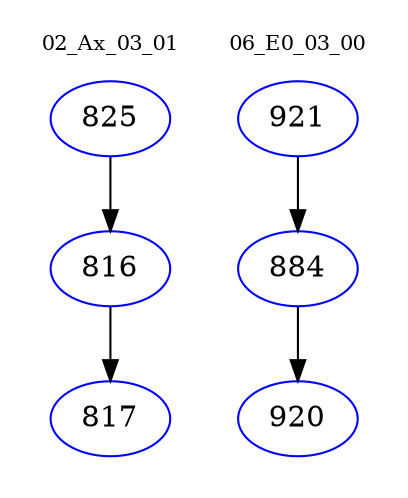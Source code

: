 digraph{
subgraph cluster_0 {
color = white
label = "02_Ax_03_01";
fontsize=10;
T0_825 [label="825", color="blue"]
T0_825 -> T0_816 [color="black"]
T0_816 [label="816", color="blue"]
T0_816 -> T0_817 [color="black"]
T0_817 [label="817", color="blue"]
}
subgraph cluster_1 {
color = white
label = "06_E0_03_00";
fontsize=10;
T1_921 [label="921", color="blue"]
T1_921 -> T1_884 [color="black"]
T1_884 [label="884", color="blue"]
T1_884 -> T1_920 [color="black"]
T1_920 [label="920", color="blue"]
}
}
